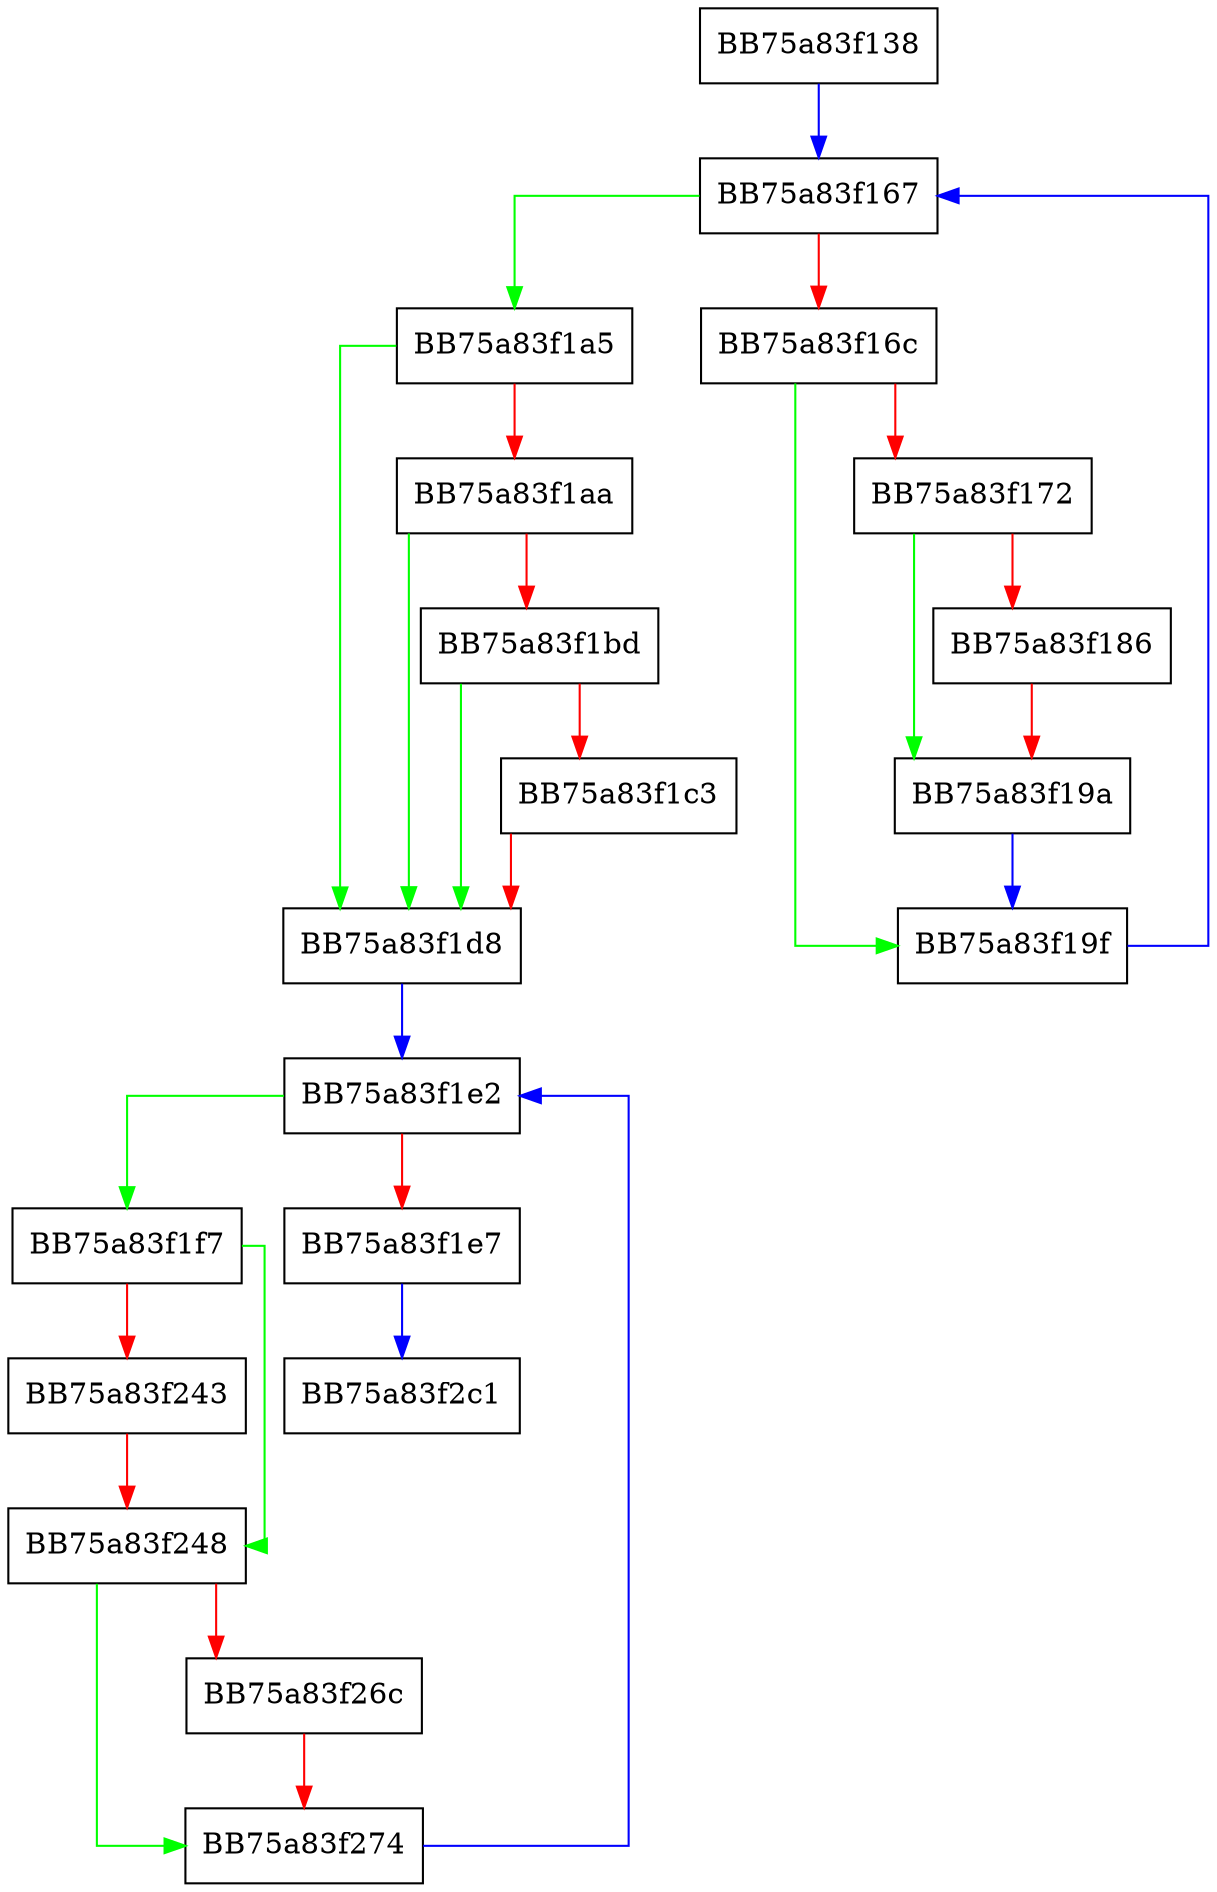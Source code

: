 digraph TriggerRegKeyValueScan {
  node [shape="box"];
  graph [splines=ortho];
  BB75a83f138 -> BB75a83f167 [color="blue"];
  BB75a83f167 -> BB75a83f1a5 [color="green"];
  BB75a83f167 -> BB75a83f16c [color="red"];
  BB75a83f16c -> BB75a83f19f [color="green"];
  BB75a83f16c -> BB75a83f172 [color="red"];
  BB75a83f172 -> BB75a83f19a [color="green"];
  BB75a83f172 -> BB75a83f186 [color="red"];
  BB75a83f186 -> BB75a83f19a [color="red"];
  BB75a83f19a -> BB75a83f19f [color="blue"];
  BB75a83f19f -> BB75a83f167 [color="blue"];
  BB75a83f1a5 -> BB75a83f1d8 [color="green"];
  BB75a83f1a5 -> BB75a83f1aa [color="red"];
  BB75a83f1aa -> BB75a83f1d8 [color="green"];
  BB75a83f1aa -> BB75a83f1bd [color="red"];
  BB75a83f1bd -> BB75a83f1d8 [color="green"];
  BB75a83f1bd -> BB75a83f1c3 [color="red"];
  BB75a83f1c3 -> BB75a83f1d8 [color="red"];
  BB75a83f1d8 -> BB75a83f1e2 [color="blue"];
  BB75a83f1e2 -> BB75a83f1f7 [color="green"];
  BB75a83f1e2 -> BB75a83f1e7 [color="red"];
  BB75a83f1e7 -> BB75a83f2c1 [color="blue"];
  BB75a83f1f7 -> BB75a83f248 [color="green"];
  BB75a83f1f7 -> BB75a83f243 [color="red"];
  BB75a83f243 -> BB75a83f248 [color="red"];
  BB75a83f248 -> BB75a83f274 [color="green"];
  BB75a83f248 -> BB75a83f26c [color="red"];
  BB75a83f26c -> BB75a83f274 [color="red"];
  BB75a83f274 -> BB75a83f1e2 [color="blue"];
}